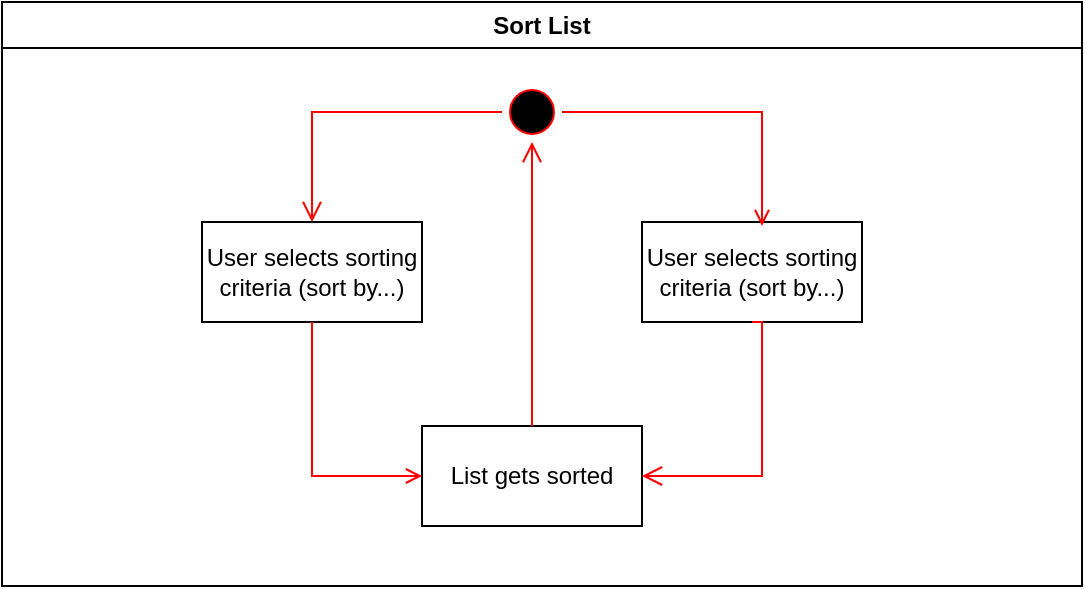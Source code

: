 <mxfile version="20.0.3" type="device"><diagram name="Page-1" id="e7e014a7-5840-1c2e-5031-d8a46d1fe8dd"><mxGraphModel dx="1221" dy="631" grid="1" gridSize="10" guides="1" tooltips="1" connect="1" arrows="1" fold="1" page="1" pageScale="1" pageWidth="1169" pageHeight="826" background="none" math="0" shadow="0"><root><mxCell id="0"/><mxCell id="1" parent="0"/><mxCell id="2" value="Sort List" style="swimlane;whiteSpace=wrap;startSize=23;" parent="1" vertex="1"><mxGeometry x="180" y="128" width="540" height="292" as="geometry"/></mxCell><mxCell id="5" value="" style="ellipse;shape=startState;fillColor=#000000;strokeColor=#ff0000;" parent="2" vertex="1"><mxGeometry x="250" y="40" width="30" height="30" as="geometry"/></mxCell><mxCell id="6" value="" style="edgeStyle=elbowEdgeStyle;elbow=horizontal;verticalAlign=bottom;endArrow=open;endSize=8;strokeColor=#FF0000;endFill=1;rounded=0;entryX=0.5;entryY=0;entryDx=0;entryDy=0;" parent="2" source="5" target="7" edge="1"><mxGeometry x="100" y="40" as="geometry"><mxPoint x="115" y="110" as="targetPoint"/><Array as="points"><mxPoint x="155" y="72"/></Array></mxGeometry></mxCell><mxCell id="7" value="User selects sorting criteria (sort by...)" style="whiteSpace=wrap;" parent="2" vertex="1"><mxGeometry x="100" y="110" width="110" height="50" as="geometry"/></mxCell><mxCell id="8" value="List gets sorted" style="whiteSpace=wrap;" parent="2" vertex="1"><mxGeometry x="210" y="212" width="110" height="50" as="geometry"/></mxCell><mxCell id="9" value="" style="endArrow=open;strokeColor=#FF0000;endFill=1;rounded=0;entryX=0;entryY=0.5;entryDx=0;entryDy=0;exitX=0.5;exitY=1;exitDx=0;exitDy=0;" parent="2" source="7" target="8" edge="1"><mxGeometry relative="1" as="geometry"><Array as="points"><mxPoint x="155" y="237"/></Array></mxGeometry></mxCell><mxCell id="SSWJBMraqcoBfN3YrY3c-85" value="User selects sorting criteria (sort by...)" style="whiteSpace=wrap;" vertex="1" parent="2"><mxGeometry x="320" y="110" width="110" height="50" as="geometry"/></mxCell><mxCell id="SSWJBMraqcoBfN3YrY3c-87" value="" style="edgeStyle=elbowEdgeStyle;elbow=horizontal;verticalAlign=bottom;endArrow=open;endSize=8;strokeColor=#FF0000;endFill=1;rounded=0;entryX=1;entryY=0.5;entryDx=0;entryDy=0;exitX=0.5;exitY=1;exitDx=0;exitDy=0;" edge="1" parent="2" source="SSWJBMraqcoBfN3YrY3c-85" target="8"><mxGeometry x="70" y="59" as="geometry"><mxPoint x="305" y="257" as="targetPoint"/><mxPoint x="400" y="202" as="sourcePoint"/><Array as="points"><mxPoint x="380" y="232"/></Array></mxGeometry></mxCell><mxCell id="SSWJBMraqcoBfN3YrY3c-90" value="" style="endArrow=open;strokeColor=#FF0000;endFill=1;rounded=0;exitX=1;exitY=0.5;exitDx=0;exitDy=0;" edge="1" parent="2" source="5"><mxGeometry relative="1" as="geometry"><mxPoint x="320" y="372" as="sourcePoint"/><mxPoint x="380" y="112" as="targetPoint"/><Array as="points"><mxPoint x="380" y="55"/></Array></mxGeometry></mxCell><mxCell id="SSWJBMraqcoBfN3YrY3c-91" value="" style="edgeStyle=elbowEdgeStyle;elbow=horizontal;verticalAlign=bottom;endArrow=open;endSize=8;strokeColor=#FF0000;endFill=1;rounded=0;exitX=0.5;exitY=0;exitDx=0;exitDy=0;entryX=0.5;entryY=1;entryDx=0;entryDy=0;" edge="1" parent="2" source="8" target="5"><mxGeometry x="-174.59" y="113" as="geometry"><mxPoint x="310.41" y="432" as="targetPoint"/><mxPoint x="310.41" y="342" as="sourcePoint"/><Array as="points"/></mxGeometry></mxCell></root></mxGraphModel></diagram></mxfile>